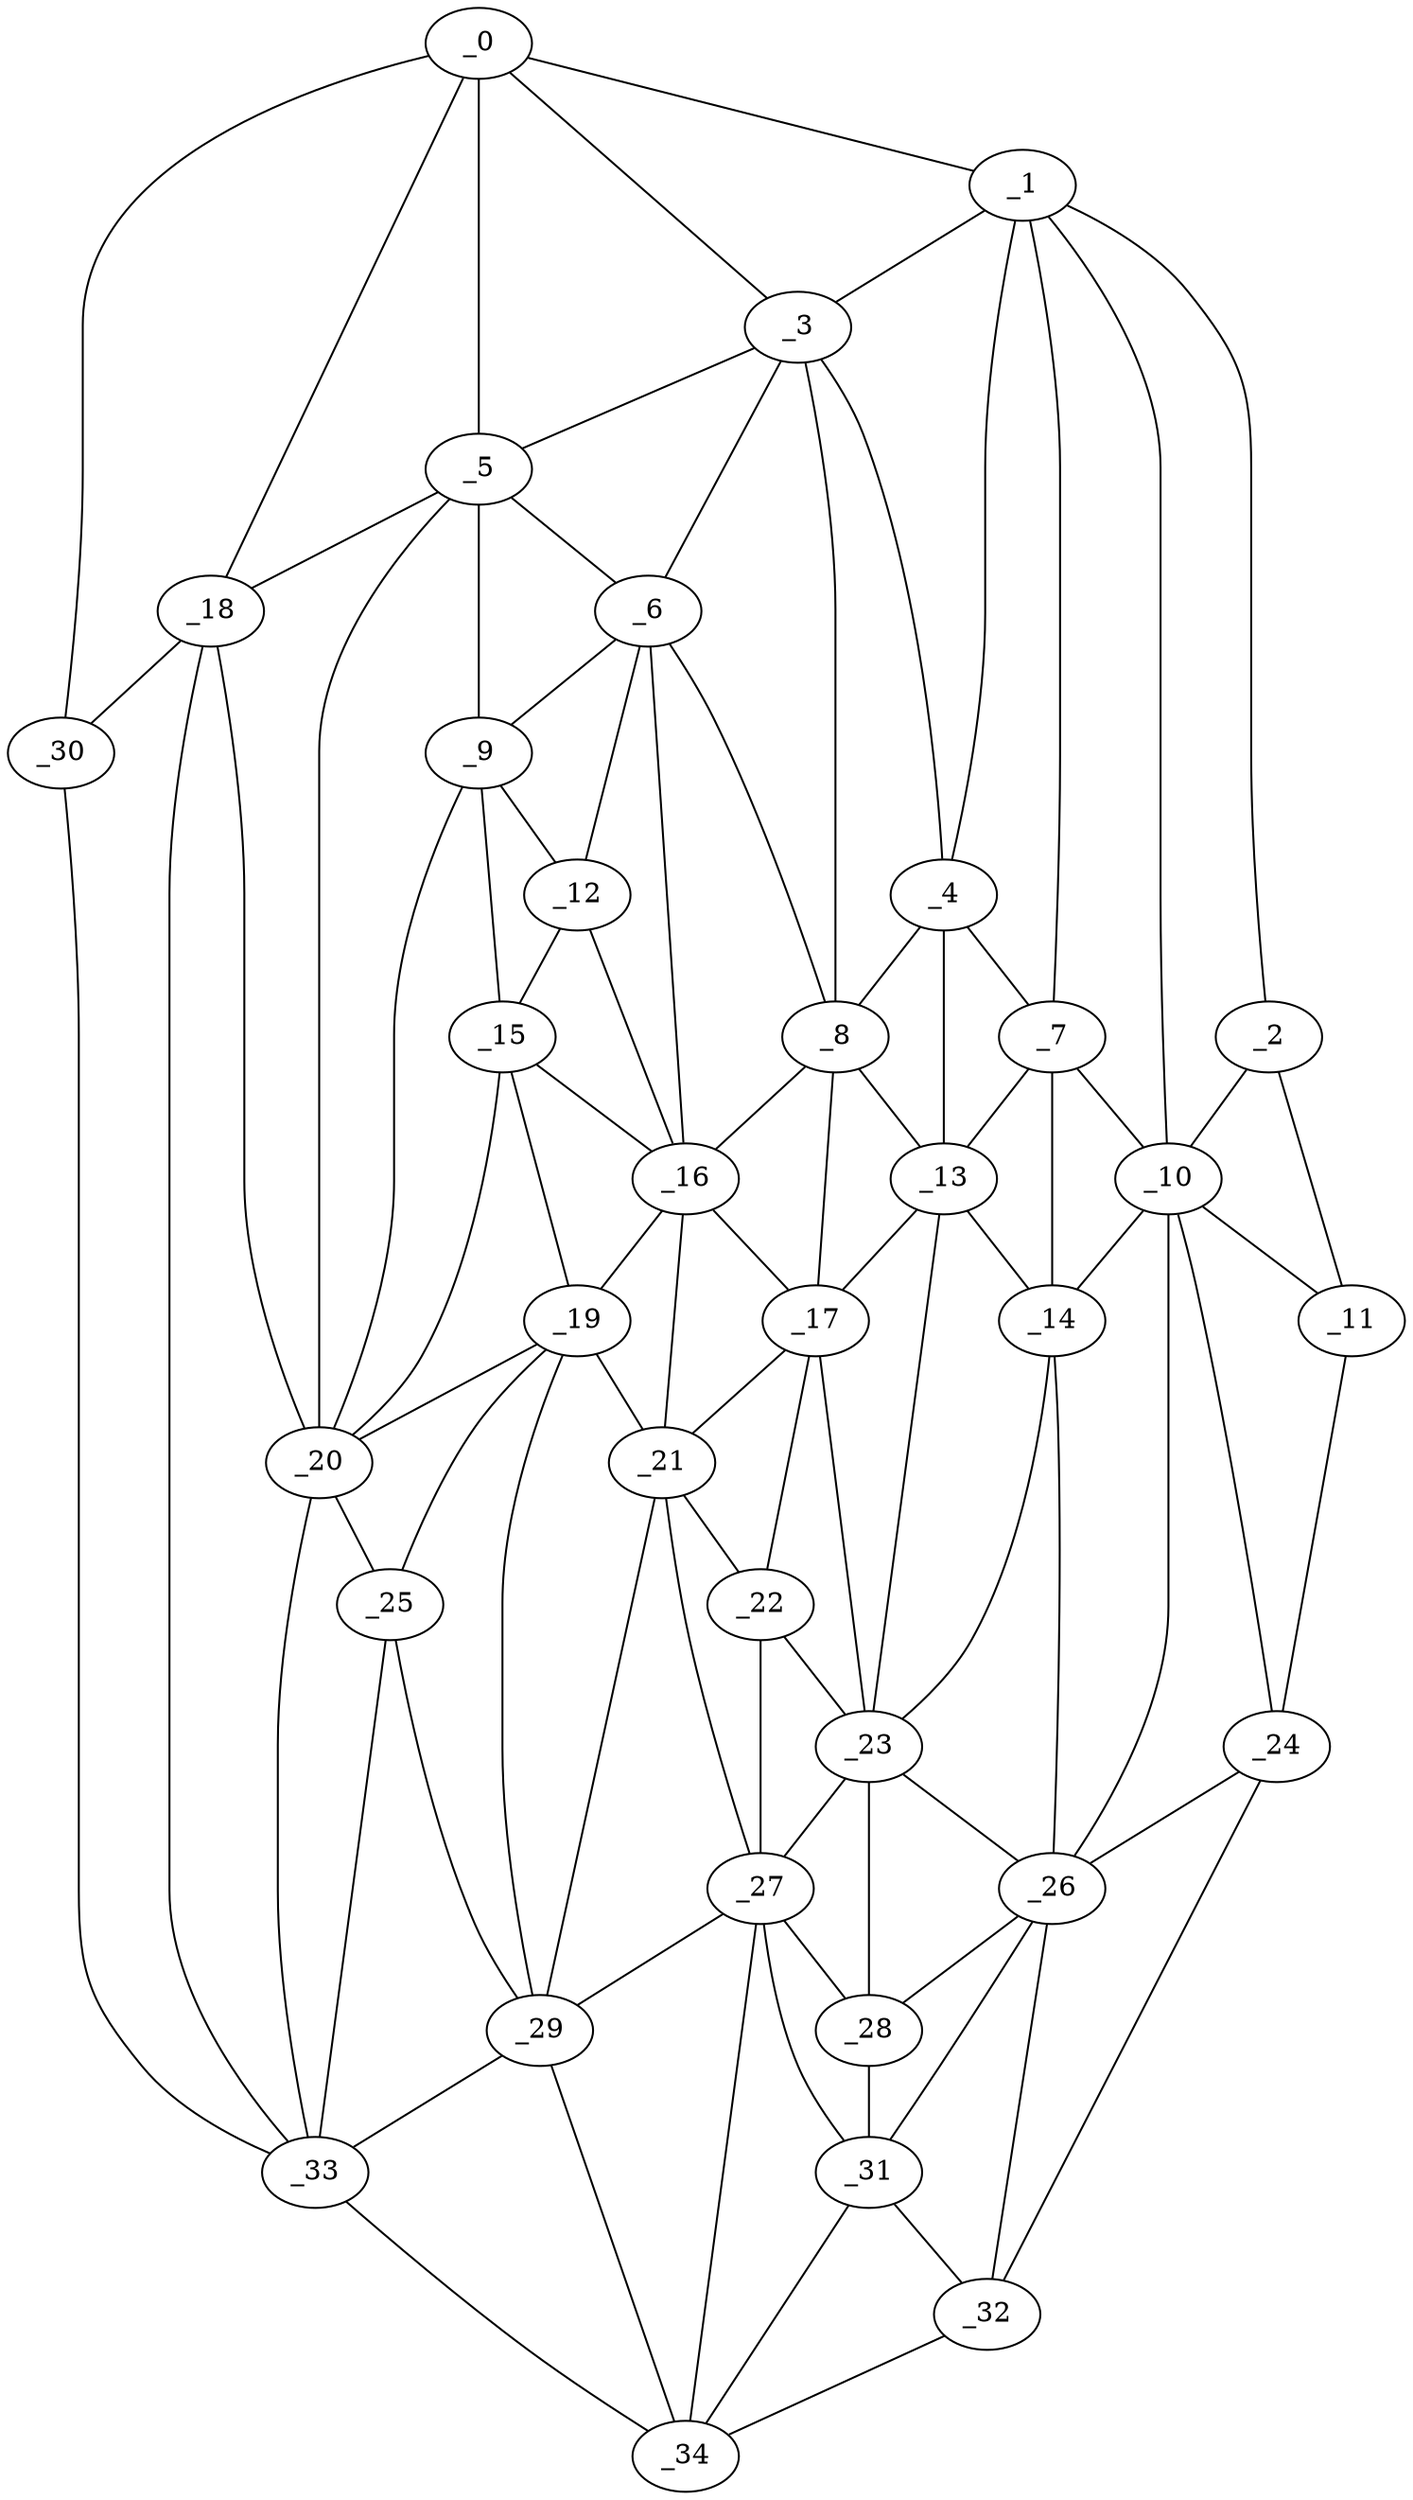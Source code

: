 graph "obj90__0.gxl" {
	_0	 [x=32,
		y=42];
	_1	 [x=34,
		y=115];
	_0 -- _1	 [valence=1];
	_3	 [x=45,
		y=63];
	_0 -- _3	 [valence=2];
	_5	 [x=52,
		y=54];
	_0 -- _5	 [valence=2];
	_18	 [x=70,
		y=21];
	_0 -- _18	 [valence=1];
	_30	 [x=98,
		y=5];
	_0 -- _30	 [valence=1];
	_2	 [x=35,
		y=123];
	_1 -- _2	 [valence=1];
	_1 -- _3	 [valence=1];
	_4	 [x=46,
		y=97];
	_1 -- _4	 [valence=1];
	_7	 [x=52,
		y=106];
	_1 -- _7	 [valence=1];
	_10	 [x=58,
		y=119];
	_1 -- _10	 [valence=2];
	_2 -- _10	 [valence=2];
	_11	 [x=58,
		y=124];
	_2 -- _11	 [valence=1];
	_3 -- _4	 [valence=2];
	_3 -- _5	 [valence=2];
	_6	 [x=52,
		y=63];
	_3 -- _6	 [valence=2];
	_8	 [x=55,
		y=86];
	_3 -- _8	 [valence=1];
	_4 -- _7	 [valence=2];
	_4 -- _8	 [valence=2];
	_13	 [x=60,
		y=91];
	_4 -- _13	 [valence=2];
	_5 -- _6	 [valence=1];
	_9	 [x=58,
		y=57];
	_5 -- _9	 [valence=2];
	_5 -- _18	 [valence=1];
	_20	 [x=71,
		y=54];
	_5 -- _20	 [valence=2];
	_6 -- _8	 [valence=2];
	_6 -- _9	 [valence=2];
	_12	 [x=59,
		y=64];
	_6 -- _12	 [valence=2];
	_16	 [x=64,
		y=78];
	_6 -- _16	 [valence=1];
	_7 -- _10	 [valence=2];
	_7 -- _13	 [valence=2];
	_14	 [x=62,
		y=107];
	_7 -- _14	 [valence=2];
	_8 -- _13	 [valence=2];
	_8 -- _16	 [valence=1];
	_17	 [x=67,
		y=88];
	_8 -- _17	 [valence=2];
	_9 -- _12	 [valence=2];
	_15	 [x=64,
		y=63];
	_9 -- _15	 [valence=2];
	_9 -- _20	 [valence=1];
	_10 -- _11	 [valence=2];
	_10 -- _14	 [valence=2];
	_24	 [x=74,
		y=124];
	_10 -- _24	 [valence=1];
	_26	 [x=75,
		y=119];
	_10 -- _26	 [valence=2];
	_11 -- _24	 [valence=1];
	_12 -- _15	 [valence=2];
	_12 -- _16	 [valence=2];
	_13 -- _14	 [valence=2];
	_13 -- _17	 [valence=1];
	_23	 [x=73,
		y=106];
	_13 -- _23	 [valence=1];
	_14 -- _23	 [valence=2];
	_14 -- _26	 [valence=1];
	_15 -- _16	 [valence=2];
	_19	 [x=70,
		y=65];
	_15 -- _19	 [valence=2];
	_15 -- _20	 [valence=1];
	_16 -- _17	 [valence=2];
	_16 -- _19	 [valence=2];
	_21	 [x=71,
		y=77];
	_16 -- _21	 [valence=1];
	_17 -- _21	 [valence=1];
	_22	 [x=73,
		y=87];
	_17 -- _22	 [valence=2];
	_17 -- _23	 [valence=2];
	_18 -- _20	 [valence=2];
	_18 -- _30	 [valence=2];
	_33	 [x=99,
		y=41];
	_18 -- _33	 [valence=1];
	_19 -- _20	 [valence=2];
	_19 -- _21	 [valence=2];
	_25	 [x=75,
		y=58];
	_19 -- _25	 [valence=2];
	_29	 [x=85,
		y=63];
	_19 -- _29	 [valence=2];
	_20 -- _25	 [valence=2];
	_20 -- _33	 [valence=1];
	_21 -- _22	 [valence=2];
	_27	 [x=80,
		y=90];
	_21 -- _27	 [valence=1];
	_21 -- _29	 [valence=1];
	_22 -- _23	 [valence=2];
	_22 -- _27	 [valence=2];
	_23 -- _26	 [valence=1];
	_23 -- _27	 [valence=1];
	_28	 [x=82,
		y=105];
	_23 -- _28	 [valence=2];
	_24 -- _26	 [valence=2];
	_32	 [x=98,
		y=122];
	_24 -- _32	 [valence=1];
	_25 -- _29	 [valence=2];
	_25 -- _33	 [valence=2];
	_26 -- _28	 [valence=1];
	_31	 [x=98,
		y=114];
	_26 -- _31	 [valence=2];
	_26 -- _32	 [valence=2];
	_27 -- _28	 [valence=1];
	_27 -- _29	 [valence=2];
	_27 -- _31	 [valence=2];
	_34	 [x=99,
		y=68];
	_27 -- _34	 [valence=2];
	_28 -- _31	 [valence=2];
	_29 -- _33	 [valence=1];
	_29 -- _34	 [valence=2];
	_30 -- _33	 [valence=1];
	_31 -- _32	 [valence=1];
	_31 -- _34	 [valence=2];
	_32 -- _34	 [valence=1];
	_33 -- _34	 [valence=1];
}

